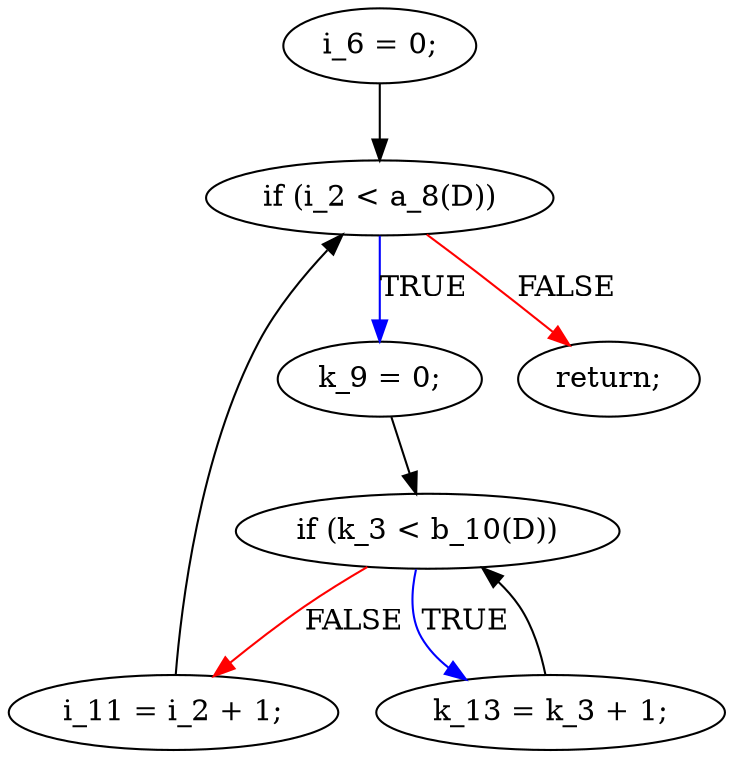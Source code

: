 digraph { // mcdc016a
    A2 [label="i_6 = 0;"];
    A3 [label="k_9 = 0;"];
    A4 [label="k_13 = k_3 + 1;"];
    A5 [label="if (k_3 < b_10(D))"];
    A6 [label="i_11 = i_2 + 1;"];
    A7 [label="if (i_2 < a_8(D))"];
    A8 [label="return;"];
    A2 -> A7 [label="", color="black"];
    A3 -> A5 [label="", color="black"];
    A4 -> A5 [label="", color="black"];
    A5 -> A4 [label="TRUE", color="blue"];
    A5 -> A6 [label="FALSE", color="red"];
    A6 -> A7 [label="", color="black"];
    A7 -> A3 [label="TRUE", color="blue"];
    A7 -> A8 [label="FALSE", color="red"];
}
